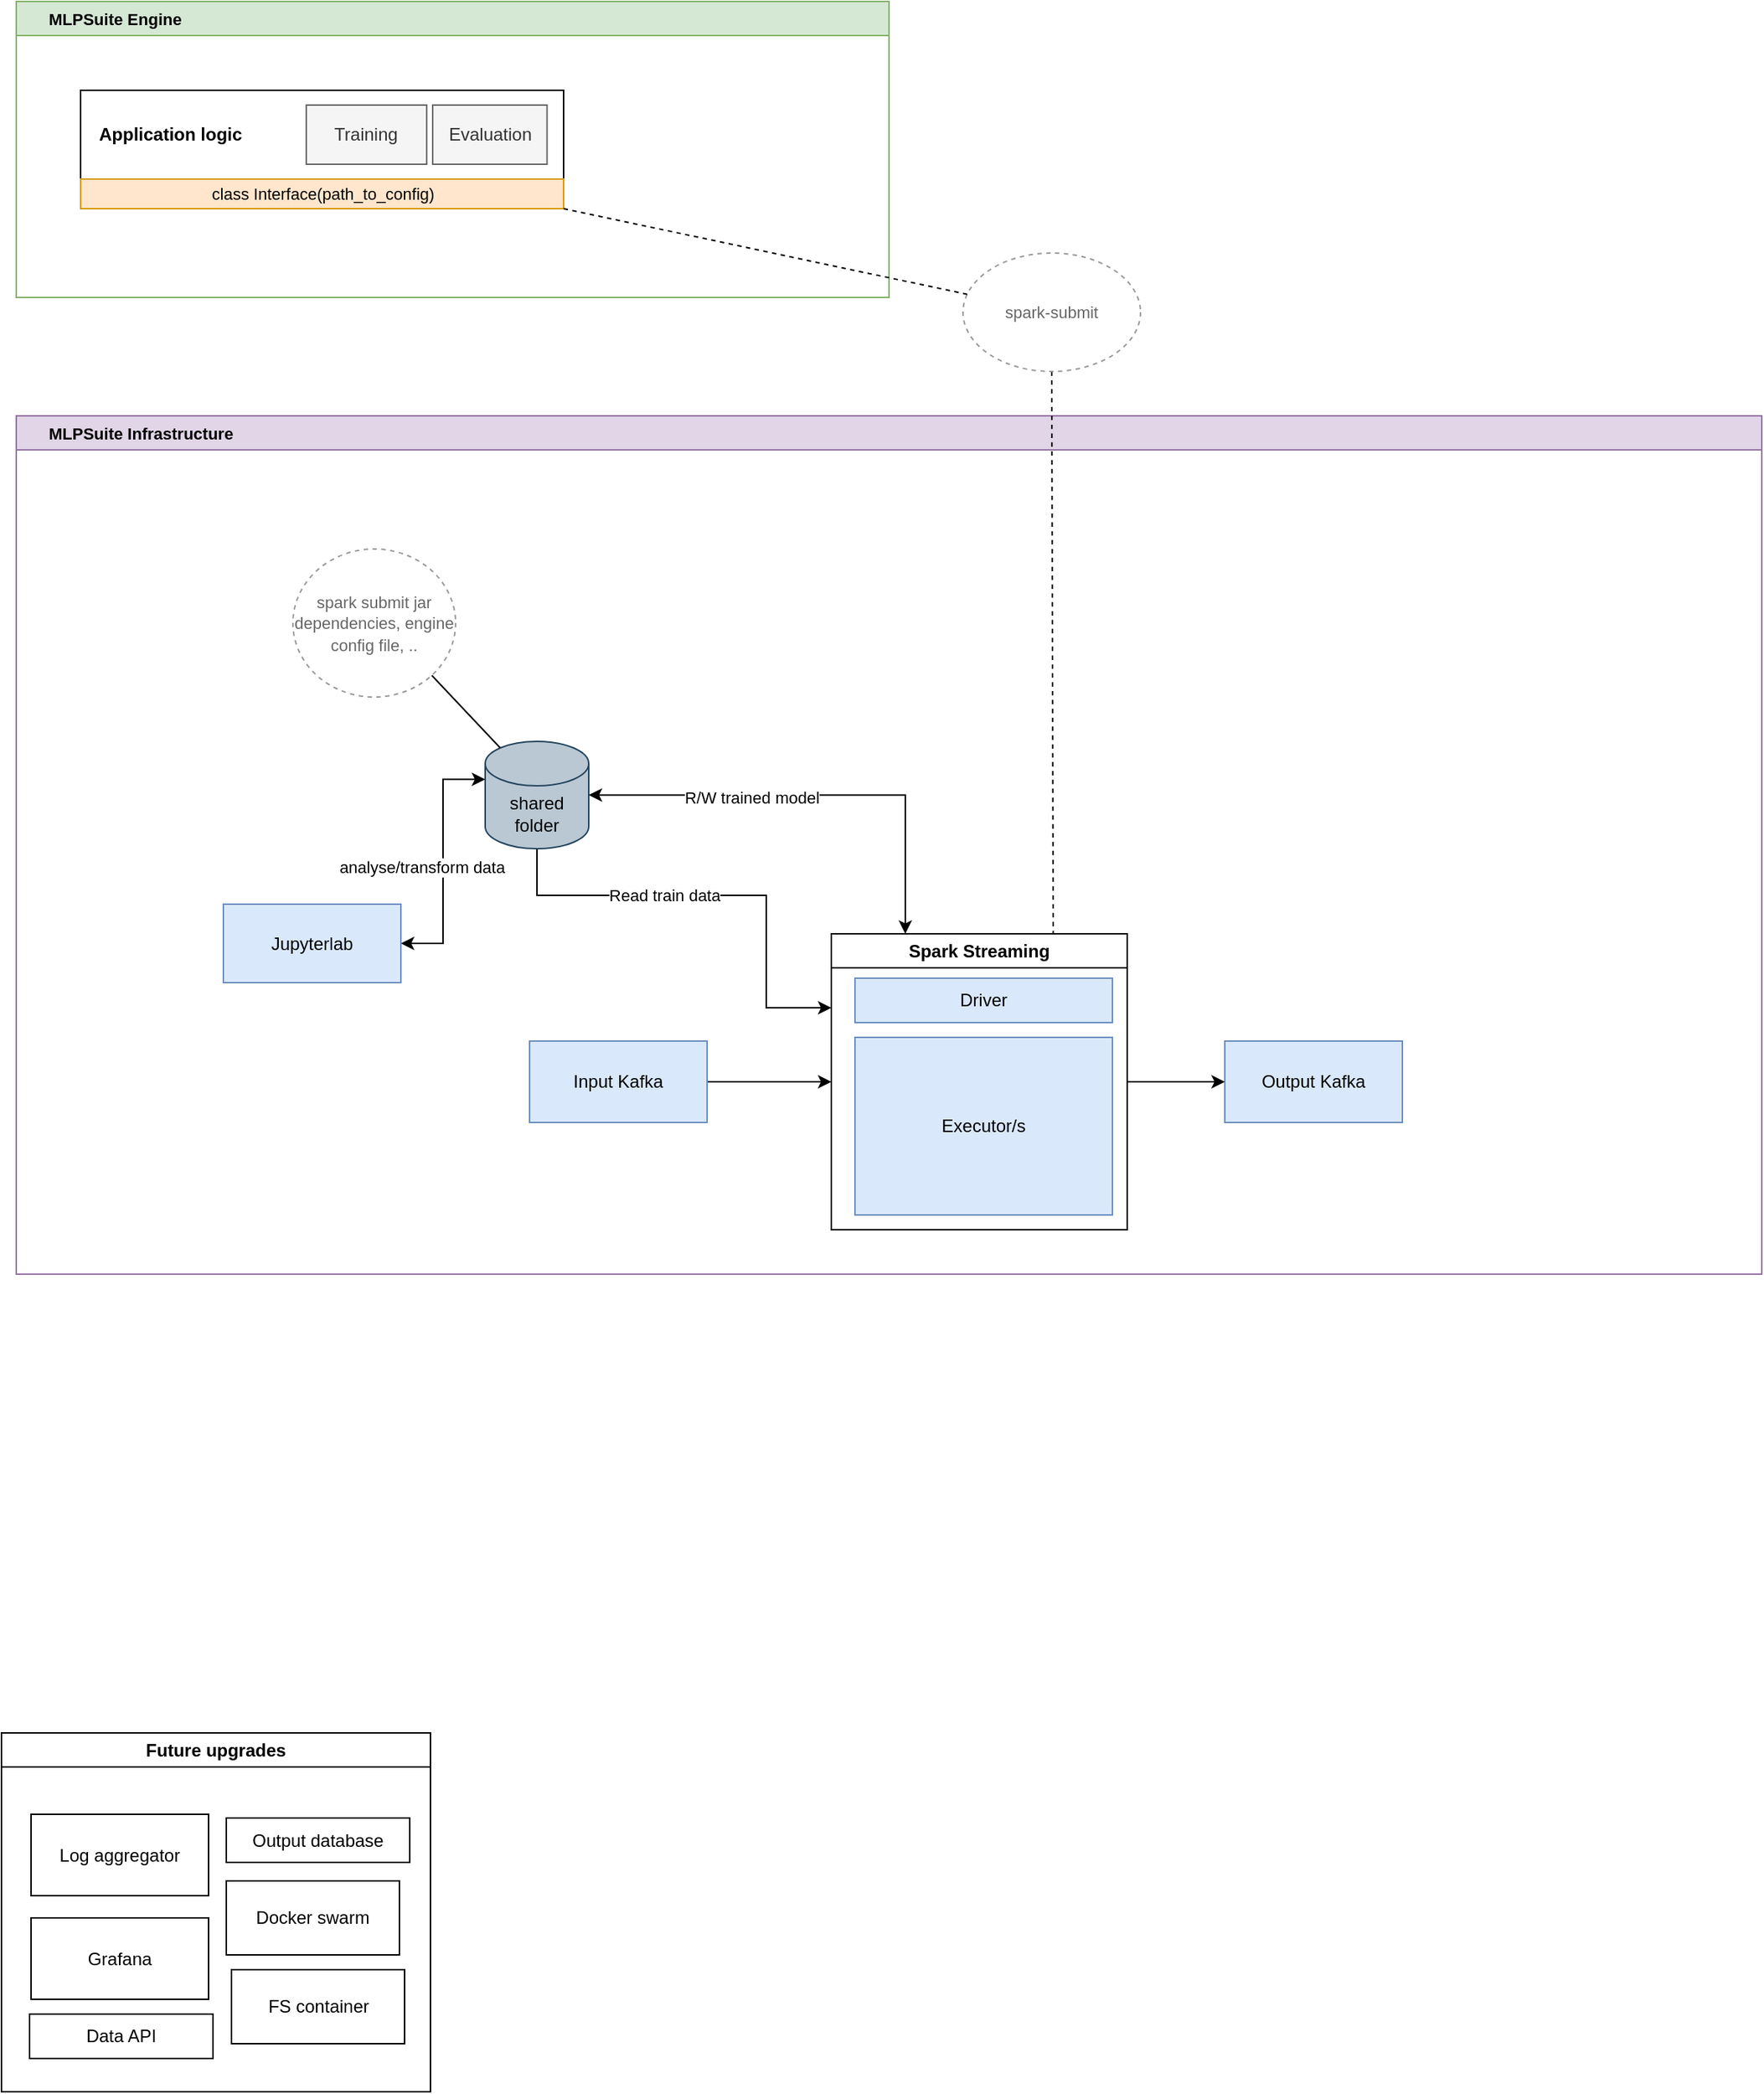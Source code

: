 <mxfile version="20.8.13" type="device"><diagram id="KYMnBfscnvEaKblxRNpz" name="Stránka-1"><mxGraphModel dx="2555" dy="2106" grid="1" gridSize="10" guides="1" tooltips="1" connect="1" arrows="1" fold="1" page="1" pageScale="1" pageWidth="827" pageHeight="1169" math="0" shadow="0"><root><mxCell id="0"/><mxCell id="1" parent="0"/><mxCell id="yyIVK5xDwPPaCWqVj29X-18" value="Future upgrades" style="swimlane;whiteSpace=wrap;html=1;" parent="1" vertex="1"><mxGeometry x="-520" y="460" width="290" height="242.5" as="geometry"><mxRectangle x="100" y="410" width="140" height="30" as="alternateBounds"/></mxGeometry></mxCell><mxCell id="0ib9g5Wia52lME8o8J_j-13" value="Data API" style="rounded=0;whiteSpace=wrap;html=1;" parent="yyIVK5xDwPPaCWqVj29X-18" vertex="1"><mxGeometry x="19" y="190" width="124" height="30" as="geometry"/></mxCell><mxCell id="0ib9g5Wia52lME8o8J_j-51" value="&lt;span style=&quot;color: rgba(0, 0, 0, 0); font-family: monospace; font-size: 0px; text-align: start; background-color: rgb(251, 251, 251);&quot;&gt;%3CmxGraphModel%3E%3Croot%3E%3CmxCell%20id%3D%220%22%2F%3E%3CmxCell%20id%3D%221%22%20parent%3D%220%22%2F%3E%3CmxCell%20id%3D%222%22%20value%3D%22%22%20style%3D%22shape%3Dimage%3Bhtml%3D1%3BverticalAlign%3Dtop%3BverticalLabelPosition%3Dbottom%3BlabelBackgroundColor%3D%23ffffff%3BimageAspect%3D0%3Baspect%3Dfixed%3Bimage%3Dhttps%3A%2F%2Fcdn1.iconfinder.com%2Fdata%2Ficons%2Funicons-line-vol-3%2F24%2Fdocker-128.png%3Brounded%3D0%3BfillStyle%3Dauto%3B%22%20vertex%3D%221%22%20parent%3D%221%22%3E%3CmxGeometry%20x%3D%22570%22%20y%3D%22215%22%20width%3D%2230%22%20height%3D%2230%22%20as%3D%22geometry%22%2F%3E%3C%2FmxCell%3E%3C%2Froot%3E%3C%2FmxGraphModel%3E&lt;/span&gt;" style="shape=image;html=1;verticalAlign=top;verticalLabelPosition=bottom;labelBackgroundColor=#ffffff;imageAspect=0;aspect=fixed;image=https://cdn1.iconfinder.com/data/icons/unicons-line-vol-3/24/docker-128.png;rounded=0;fillStyle=auto;" parent="yyIVK5xDwPPaCWqVj29X-18" vertex="1"><mxGeometry x="10" y="180" width="30" height="30" as="geometry"/></mxCell><mxCell id="SdzmBVPmldJGy04V2Yd1-1" value="Log aggregator" style="rounded=0;whiteSpace=wrap;html=1;" parent="yyIVK5xDwPPaCWqVj29X-18" vertex="1"><mxGeometry x="20" y="55" width="120" height="55" as="geometry"/></mxCell><mxCell id="SdzmBVPmldJGy04V2Yd1-6" value="Grafana" style="rounded=0;whiteSpace=wrap;html=1;" parent="yyIVK5xDwPPaCWqVj29X-18" vertex="1"><mxGeometry x="20" y="125" width="120" height="55" as="geometry"/></mxCell><mxCell id="SdzmBVPmldJGy04V2Yd1-9" value="" style="shape=image;html=1;verticalAlign=top;verticalLabelPosition=bottom;labelBackgroundColor=#ffffff;imageAspect=0;aspect=fixed;image=https://cdn1.iconfinder.com/data/icons/unicons-line-vol-3/24/docker-128.png;rounded=0;fillStyle=auto;" parent="yyIVK5xDwPPaCWqVj29X-18" vertex="1"><mxGeometry x="10" y="40" width="30" height="30" as="geometry"/></mxCell><mxCell id="SdzmBVPmldJGy04V2Yd1-10" value="" style="shape=image;html=1;verticalAlign=top;verticalLabelPosition=bottom;labelBackgroundColor=#ffffff;imageAspect=0;aspect=fixed;image=https://cdn1.iconfinder.com/data/icons/unicons-line-vol-3/24/docker-128.png;rounded=0;fillStyle=auto;" parent="yyIVK5xDwPPaCWqVj29X-18" vertex="1"><mxGeometry x="10" y="110" width="30" height="30" as="geometry"/></mxCell><mxCell id="yyIVK5xDwPPaCWqVj29X-11" value="Docker swarm" style="rounded=0;whiteSpace=wrap;html=1;" parent="yyIVK5xDwPPaCWqVj29X-18" vertex="1"><mxGeometry x="152" y="100" width="117" height="50" as="geometry"/></mxCell><mxCell id="yyIVK5xDwPPaCWqVj29X-14" value="Output database" style="rounded=0;whiteSpace=wrap;html=1;" parent="yyIVK5xDwPPaCWqVj29X-18" vertex="1"><mxGeometry x="152" y="57.5" width="124" height="30" as="geometry"/></mxCell><mxCell id="yyIVK5xDwPPaCWqVj29X-15" value="&lt;span style=&quot;color: rgba(0, 0, 0, 0); font-family: monospace; font-size: 0px; text-align: start; background-color: rgb(251, 251, 251);&quot;&gt;%3CmxGraphModel%3E%3Croot%3E%3CmxCell%20id%3D%220%22%2F%3E%3CmxCell%20id%3D%221%22%20parent%3D%220%22%2F%3E%3CmxCell%20id%3D%222%22%20value%3D%22%22%20style%3D%22shape%3Dimage%3Bhtml%3D1%3BverticalAlign%3Dtop%3BverticalLabelPosition%3Dbottom%3BlabelBackgroundColor%3D%23ffffff%3BimageAspect%3D0%3Baspect%3Dfixed%3Bimage%3Dhttps%3A%2F%2Fcdn1.iconfinder.com%2Fdata%2Ficons%2Funicons-line-vol-3%2F24%2Fdocker-128.png%3Brounded%3D0%3BfillStyle%3Dauto%3B%22%20vertex%3D%221%22%20parent%3D%221%22%3E%3CmxGeometry%20x%3D%22570%22%20y%3D%22215%22%20width%3D%2230%22%20height%3D%2230%22%20as%3D%22geometry%22%2F%3E%3C%2FmxCell%3E%3C%2Froot%3E%3C%2FmxGraphModel%3E&lt;/span&gt;" style="shape=image;html=1;verticalAlign=top;verticalLabelPosition=bottom;labelBackgroundColor=#ffffff;imageAspect=0;aspect=fixed;image=https://cdn1.iconfinder.com/data/icons/unicons-line-vol-3/24/docker-128.png;rounded=0;fillStyle=auto;" parent="yyIVK5xDwPPaCWqVj29X-18" vertex="1"><mxGeometry x="143" y="47.5" width="30" height="30" as="geometry"/></mxCell><mxCell id="yyIVK5xDwPPaCWqVj29X-16" value="FS container" style="rounded=0;whiteSpace=wrap;html=1;" parent="yyIVK5xDwPPaCWqVj29X-18" vertex="1"><mxGeometry x="155.5" y="160" width="117" height="50" as="geometry"/></mxCell><mxCell id="yyIVK5xDwPPaCWqVj29X-17" value="&lt;span style=&quot;color: rgba(0, 0, 0, 0); font-family: monospace; font-size: 0px; text-align: start; background-color: rgb(251, 251, 251);&quot;&gt;%3CmxGraphModel%3E%3Croot%3E%3CmxCell%20id%3D%220%22%2F%3E%3CmxCell%20id%3D%221%22%20parent%3D%220%22%2F%3E%3CmxCell%20id%3D%222%22%20value%3D%22%22%20style%3D%22shape%3Dimage%3Bhtml%3D1%3BverticalAlign%3Dtop%3BverticalLabelPosition%3Dbottom%3BlabelBackgroundColor%3D%23ffffff%3BimageAspect%3D0%3Baspect%3Dfixed%3Bimage%3Dhttps%3A%2F%2Fcdn1.iconfinder.com%2Fdata%2Ficons%2Funicons-line-vol-3%2F24%2Fdocker-128.png%3Brounded%3D0%3BfillStyle%3Dauto%3B%22%20vertex%3D%221%22%20parent%3D%221%22%3E%3CmxGeometry%20x%3D%22570%22%20y%3D%22215%22%20width%3D%2230%22%20height%3D%2230%22%20as%3D%22geometry%22%2F%3E%3C%2FmxCell%3E%3C%2Froot%3E%3C%2FmxGraphModel%3E&lt;/span&gt;" style="shape=image;html=1;verticalAlign=top;verticalLabelPosition=bottom;labelBackgroundColor=#ffffff;imageAspect=0;aspect=fixed;image=https://cdn1.iconfinder.com/data/icons/unicons-line-vol-3/24/docker-128.png;rounded=0;fillStyle=auto;" parent="yyIVK5xDwPPaCWqVj29X-18" vertex="1"><mxGeometry x="143" y="150" width="30" height="30" as="geometry"/></mxCell><mxCell id="Dsx0A1ppSfF5X20VQ2LK-5" value="MLPSuite Infrastructure" style="swimlane;whiteSpace=wrap;html=1;fontSize=11;fillColor=#e1d5e7;strokeColor=#9673a6;align=left;spacingLeft=20;" vertex="1" parent="1"><mxGeometry x="-510" y="-430" width="1180" height="580" as="geometry"><mxRectangle x="-510" y="-430" width="130" height="30" as="alternateBounds"/></mxGeometry></mxCell><mxCell id="0ib9g5Wia52lME8o8J_j-1" value="Spark Streaming" style="swimlane;whiteSpace=wrap;html=1;" parent="Dsx0A1ppSfF5X20VQ2LK-5" vertex="1"><mxGeometry x="551" y="350" width="200" height="200" as="geometry"><mxRectangle x="314" y="130" width="140" height="30" as="alternateBounds"/></mxGeometry></mxCell><mxCell id="0ib9g5Wia52lME8o8J_j-2" value="Driver" style="rounded=0;whiteSpace=wrap;html=1;fillColor=#dae8fc;strokeColor=#6c8ebf;" parent="0ib9g5Wia52lME8o8J_j-1" vertex="1"><mxGeometry x="16" y="30" width="174" height="30" as="geometry"/></mxCell><mxCell id="0ib9g5Wia52lME8o8J_j-3" value="Executor/s" style="rounded=0;whiteSpace=wrap;html=1;fillColor=#dae8fc;strokeColor=#6c8ebf;" parent="0ib9g5Wia52lME8o8J_j-1" vertex="1"><mxGeometry x="16" y="70" width="174" height="120" as="geometry"/></mxCell><mxCell id="0ib9g5Wia52lME8o8J_j-10" style="edgeStyle=orthogonalEdgeStyle;rounded=0;orthogonalLoop=1;jettySize=auto;html=1;entryX=0;entryY=0.5;entryDx=0;entryDy=0;" parent="Dsx0A1ppSfF5X20VQ2LK-5" source="0ib9g5Wia52lME8o8J_j-5" target="0ib9g5Wia52lME8o8J_j-1" edge="1"><mxGeometry relative="1" as="geometry"/></mxCell><mxCell id="0ib9g5Wia52lME8o8J_j-5" value="Input Kafka" style="rounded=0;whiteSpace=wrap;html=1;fillColor=#dae8fc;strokeColor=#6c8ebf;" parent="Dsx0A1ppSfF5X20VQ2LK-5" vertex="1"><mxGeometry x="347" y="422.5" width="120" height="55" as="geometry"/></mxCell><mxCell id="0ib9g5Wia52lME8o8J_j-7" value="Output Kafka" style="rounded=0;whiteSpace=wrap;html=1;fillColor=#dae8fc;strokeColor=#6c8ebf;" parent="Dsx0A1ppSfF5X20VQ2LK-5" vertex="1"><mxGeometry x="817" y="422.5" width="120" height="55" as="geometry"/></mxCell><mxCell id="0ib9g5Wia52lME8o8J_j-11" style="edgeStyle=orthogonalEdgeStyle;rounded=0;orthogonalLoop=1;jettySize=auto;html=1;entryX=0;entryY=0.5;entryDx=0;entryDy=0;" parent="Dsx0A1ppSfF5X20VQ2LK-5" source="0ib9g5Wia52lME8o8J_j-1" target="0ib9g5Wia52lME8o8J_j-7" edge="1"><mxGeometry relative="1" as="geometry"/></mxCell><mxCell id="yyIVK5xDwPPaCWqVj29X-6" style="edgeStyle=orthogonalEdgeStyle;rounded=0;orthogonalLoop=1;jettySize=auto;html=1;entryX=0;entryY=0.25;entryDx=0;entryDy=0;" parent="Dsx0A1ppSfF5X20VQ2LK-5" source="yyIVK5xDwPPaCWqVj29X-5" target="0ib9g5Wia52lME8o8J_j-1" edge="1"><mxGeometry relative="1" as="geometry"><Array as="points"><mxPoint x="507" y="324"/><mxPoint x="507" y="400"/></Array></mxGeometry></mxCell><mxCell id="yyIVK5xDwPPaCWqVj29X-7" value="Read train data" style="edgeLabel;html=1;align=center;verticalAlign=middle;resizable=0;points=[];" parent="yyIVK5xDwPPaCWqVj29X-6" vertex="1" connectable="0"><mxGeometry x="-0.621" y="-1" relative="1" as="geometry"><mxPoint x="59" y="-1" as="offset"/></mxGeometry></mxCell><mxCell id="yyIVK5xDwPPaCWqVj29X-5" value="shared&lt;br&gt;folder" style="shape=cylinder3;whiteSpace=wrap;html=1;boundedLbl=1;backgroundOutline=1;size=15;fillColor=#bac8d3;strokeColor=#23445d;" parent="Dsx0A1ppSfF5X20VQ2LK-5" vertex="1"><mxGeometry x="317" y="220" width="70" height="72.5" as="geometry"/></mxCell><mxCell id="yyIVK5xDwPPaCWqVj29X-19" style="edgeStyle=orthogonalEdgeStyle;rounded=0;orthogonalLoop=1;jettySize=auto;html=1;exitX=0.25;exitY=0;exitDx=0;exitDy=0;entryX=1;entryY=0.5;entryDx=0;entryDy=0;entryPerimeter=0;startArrow=classic;startFill=1;" parent="Dsx0A1ppSfF5X20VQ2LK-5" source="0ib9g5Wia52lME8o8J_j-1" target="yyIVK5xDwPPaCWqVj29X-5" edge="1"><mxGeometry relative="1" as="geometry"/></mxCell><mxCell id="yyIVK5xDwPPaCWqVj29X-20" value="R/W trained model" style="edgeLabel;html=1;align=center;verticalAlign=middle;resizable=0;points=[];" parent="yyIVK5xDwPPaCWqVj29X-19" vertex="1" connectable="0"><mxGeometry x="0.286" y="3" relative="1" as="geometry"><mxPoint y="-2" as="offset"/></mxGeometry></mxCell><mxCell id="yyIVK5xDwPPaCWqVj29X-23" style="edgeStyle=orthogonalEdgeStyle;rounded=0;orthogonalLoop=1;jettySize=auto;html=1;entryX=0;entryY=0;entryDx=0;entryDy=25.625;entryPerimeter=0;startArrow=classic;startFill=1;" parent="Dsx0A1ppSfF5X20VQ2LK-5" source="yyIVK5xDwPPaCWqVj29X-22" target="yyIVK5xDwPPaCWqVj29X-5" edge="1"><mxGeometry relative="1" as="geometry"/></mxCell><mxCell id="yyIVK5xDwPPaCWqVj29X-26" value="analyse/transform data" style="edgeLabel;html=1;align=center;verticalAlign=middle;resizable=0;points=[];" parent="yyIVK5xDwPPaCWqVj29X-23" vertex="1" connectable="0"><mxGeometry x="0.163" y="4" relative="1" as="geometry"><mxPoint x="-11" y="17" as="offset"/></mxGeometry></mxCell><mxCell id="yyIVK5xDwPPaCWqVj29X-22" value="Jupyterlab" style="rounded=0;whiteSpace=wrap;html=1;fillColor=#dae8fc;strokeColor=#6c8ebf;" parent="Dsx0A1ppSfF5X20VQ2LK-5" vertex="1"><mxGeometry x="140" y="330" width="120" height="53" as="geometry"/></mxCell><mxCell id="Dsx0A1ppSfF5X20VQ2LK-4" style="rounded=0;orthogonalLoop=1;jettySize=auto;html=1;exitX=1;exitY=1;exitDx=0;exitDy=0;entryX=0.145;entryY=0;entryDx=0;entryDy=4.35;entryPerimeter=0;endArrow=none;endFill=0;" edge="1" parent="Dsx0A1ppSfF5X20VQ2LK-5" source="Dsx0A1ppSfF5X20VQ2LK-3" target="yyIVK5xDwPPaCWqVj29X-5"><mxGeometry relative="1" as="geometry"/></mxCell><mxCell id="Dsx0A1ppSfF5X20VQ2LK-3" value="&lt;font style=&quot;font-size: 11px;&quot;&gt;spark submit jar dependencies, engine config file, ..&lt;/font&gt;" style="ellipse;whiteSpace=wrap;html=1;fontColor=#666666;labelBorderColor=none;fillColor=default;strokeColor=#999999;dashed=1;" vertex="1" parent="Dsx0A1ppSfF5X20VQ2LK-5"><mxGeometry x="187" y="90" width="110" height="100" as="geometry"/></mxCell><mxCell id="Dsx0A1ppSfF5X20VQ2LK-6" value="MLPSuite Engine" style="swimlane;whiteSpace=wrap;html=1;fontSize=11;align=left;spacingLeft=20;fillColor=#d5e8d4;strokeColor=#82b366;" vertex="1" parent="1"><mxGeometry x="-510" y="-710" width="590" height="200" as="geometry"><mxRectangle x="-510" y="-710" width="130" height="30" as="alternateBounds"/></mxGeometry></mxCell><mxCell id="0ib9g5Wia52lME8o8J_j-32" value="" style="group" parent="Dsx0A1ppSfF5X20VQ2LK-6" vertex="1" connectable="0"><mxGeometry x="43.5" y="60" width="326.5" height="60" as="geometry"/></mxCell><mxCell id="0ib9g5Wia52lME8o8J_j-29" value="Application logic" style="rounded=0;whiteSpace=wrap;html=1;fillStyle=auto;align=left;spacingLeft=10;fontStyle=1" parent="0ib9g5Wia52lME8o8J_j-32" vertex="1"><mxGeometry width="326.5" height="60" as="geometry"/></mxCell><mxCell id="0ib9g5Wia52lME8o8J_j-30" value="Training" style="rounded=0;whiteSpace=wrap;html=1;fillStyle=auto;fillColor=#f5f5f5;fontColor=#333333;strokeColor=#666666;" parent="0ib9g5Wia52lME8o8J_j-32" vertex="1"><mxGeometry x="152.57" y="10" width="81.371" height="40" as="geometry"/></mxCell><mxCell id="0ib9g5Wia52lME8o8J_j-31" value="Evaluation" style="rounded=0;whiteSpace=wrap;html=1;fillStyle=auto;fillColor=#f5f5f5;fontColor=#333333;strokeColor=#666666;" parent="0ib9g5Wia52lME8o8J_j-32" vertex="1"><mxGeometry x="238.009" y="10" width="77.302" height="40" as="geometry"/></mxCell><mxCell id="Dsx0A1ppSfF5X20VQ2LK-11" value="class Interface(path_to_config)" style="rounded=0;whiteSpace=wrap;html=1;fontSize=11;fillColor=#ffe6cc;strokeColor=#d79b00;" vertex="1" parent="Dsx0A1ppSfF5X20VQ2LK-6"><mxGeometry x="43.5" y="120" width="326.5" height="20" as="geometry"/></mxCell><mxCell id="Dsx0A1ppSfF5X20VQ2LK-16" style="edgeStyle=none;curved=1;orthogonalLoop=1;jettySize=auto;html=1;exitX=0.5;exitY=1;exitDx=0;exitDy=0;entryX=0.75;entryY=0;entryDx=0;entryDy=0;dashed=1;fontSize=11;fontColor=#666666;endArrow=none;endFill=0;" edge="1" parent="1" source="Dsx0A1ppSfF5X20VQ2LK-14" target="0ib9g5Wia52lME8o8J_j-1"><mxGeometry relative="1" as="geometry"/></mxCell><mxCell id="Dsx0A1ppSfF5X20VQ2LK-14" value="spark-submit" style="ellipse;whiteSpace=wrap;html=1;dashed=1;labelBorderColor=none;strokeColor=#999999;fontSize=11;fontColor=#666666;fillColor=default;" vertex="1" parent="1"><mxGeometry x="130" y="-540" width="120" height="80" as="geometry"/></mxCell><mxCell id="Dsx0A1ppSfF5X20VQ2LK-17" style="edgeStyle=none;orthogonalLoop=1;jettySize=auto;html=1;exitX=1;exitY=1;exitDx=0;exitDy=0;dashed=1;fontSize=11;fontColor=#666666;endArrow=none;endFill=0;" edge="1" parent="1" source="Dsx0A1ppSfF5X20VQ2LK-11" target="Dsx0A1ppSfF5X20VQ2LK-14"><mxGeometry relative="1" as="geometry"/></mxCell></root></mxGraphModel></diagram></mxfile>